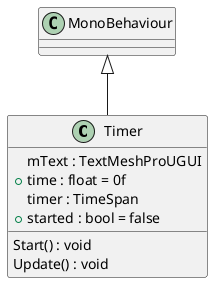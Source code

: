 @startuml
class Timer {
    mText : TextMeshProUGUI
    + time : float = 0f
    timer : TimeSpan
    + started : bool = false
    Start() : void
    Update() : void
}
MonoBehaviour <|-- Timer
@enduml
